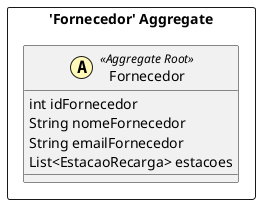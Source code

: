 @startuml

skinparam componentStyle uml2

package "'Fornecedor' Aggregate" <<Rectangle>> {
	class Fornecedor <<(A,#fffab8) Aggregate Root>> {
		int idFornecedor
		String nomeFornecedor
		String emailFornecedor
		List<EstacaoRecarga> estacoes
	}
}


@enduml
